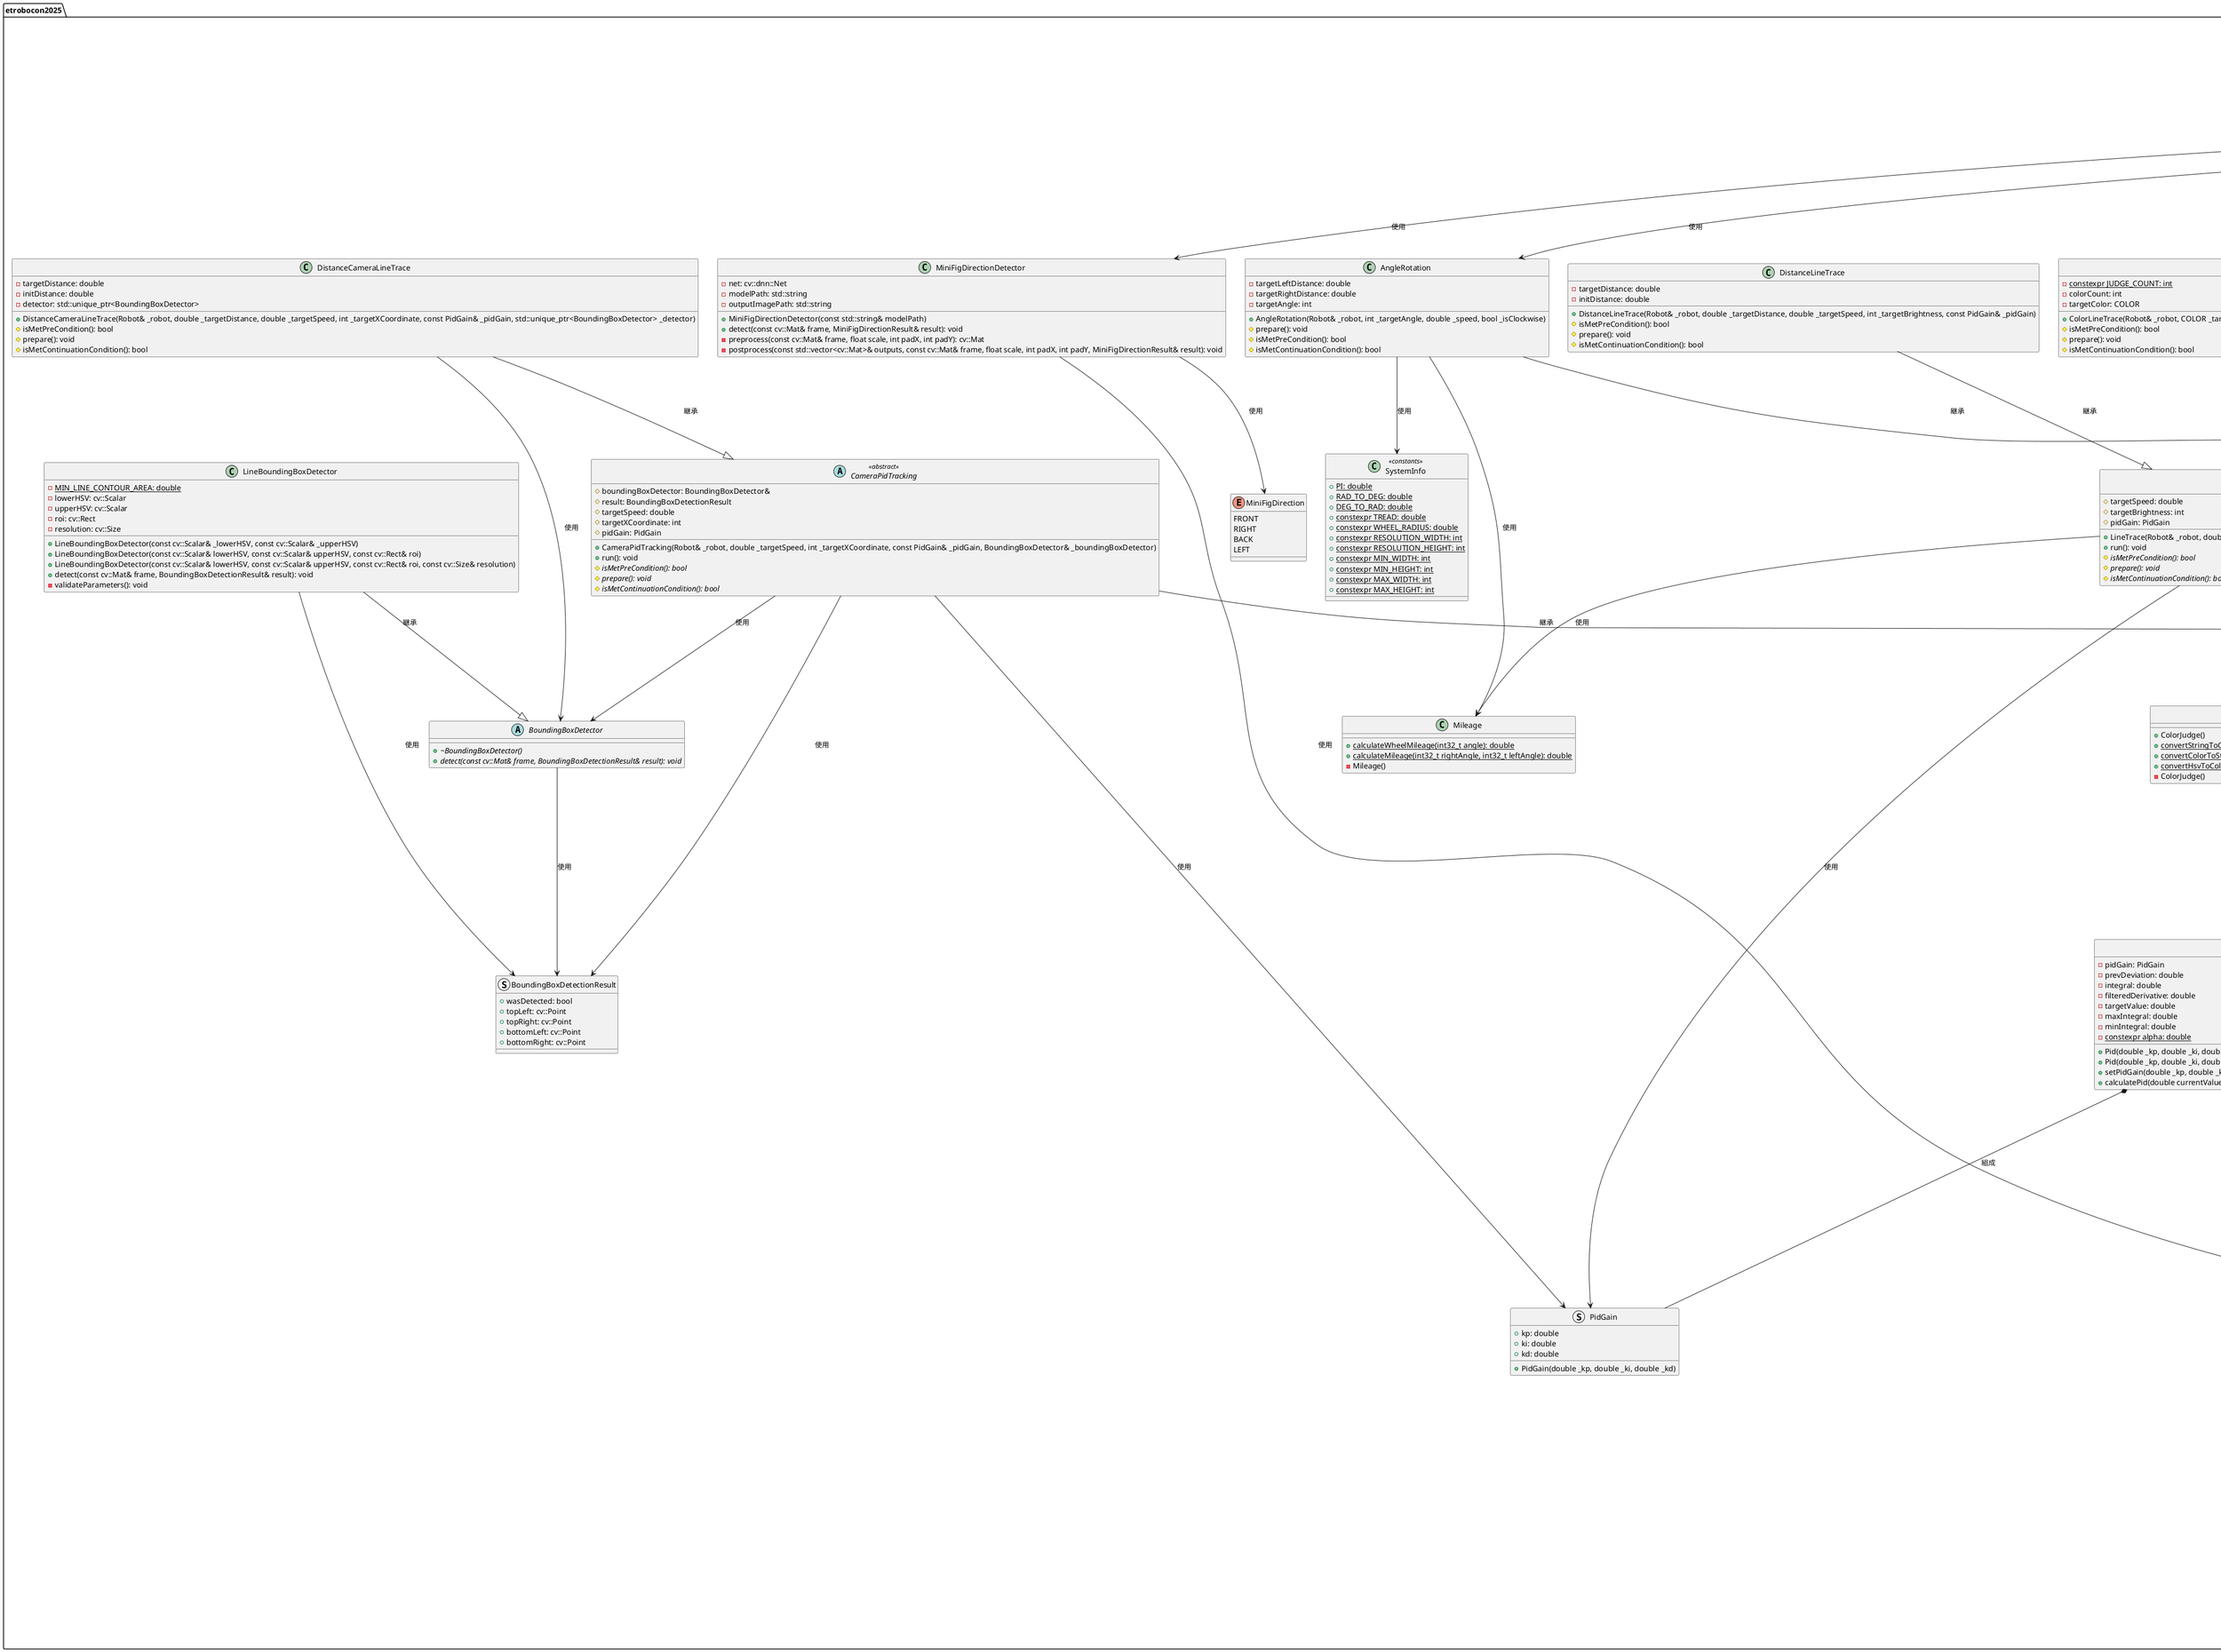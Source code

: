 @startuml
!define ABSTRACT_STYLE <<abstract>>

package "etrobocon2025" {

  ' メインクラス
  class EtRobocon2025 {
    + {static} start(): void
    - {static} robot: Robot
  }

  ' ロボットクラス
  class Robot {
    + Robot()
    + Robot(ICameraCapture& cam)
    + getMotorControllerInstance(): MotorController&
    + getCameraCaptureInstance(): ICameraCapture&
    + getColorSensorInstance(): spikeapi::ColorSensor&
    + getClockInstance(): spikeapi::Clock&
    + getButtonInstance(): spikeapi::Button&
    + getForceSensorInstance(): spikeapi::ForceSensor&
    + getDisplayInstance(): spikeapi::Display&
    + setIsLeftEdge(bool isLeft): void
    + getIsLeftEdge() const: bool
    + getMiniFigDirectionResult(): MiniFigDirectionResult&
    - motorController: MotorController
    - defaultCameraCapture: CameraCapture
    - cameraCapture: ICameraCapture&
    - colorSensor: spikeapi::ColorSensor
    - clock: spikeapi::Clock
    - button: spikeapi::Button
    - forceSensor: spikeapi::ForceSensor
    - display: spikeapi::Display
    - miniFigDirectionResult: MiniFigDirectionResult
    - isLeftEdge: bool
  }

  ' エリアマスタークラス
  class AreaMaster {
    + AreaMaster(Robot& _robot, Area _area, bool _isLeftCourse, int _targetBrightness)
    + run(): void
    - robot: Robot&
    - area: Area
    - isLeftCourse: bool
    - targetBrightness: int
    - {static} const basePath: std::string
    - {static} const areaCommandNames: std::array<std::string, 3>
  }

  ' キャリブレータクラス
  class Calibrator {
    + Calibrator(Robot& _robot)
    + selectAndSetCourse(): void
    + measureAndSetTargetBrightness(): void
    + getAngleCheckFrame(): void
    + waitForStart(): void
    + getIsLeftCourse(): bool
    + getTargetBrightness(): int
    - robot: Robot&
    - isLeftCourse: bool
    - targetBrightness: int
  }

  ' モーションパーサークラス
  class MotionParser {
    + {static} createMotions(Robot& robot, std::string& commandFilePath, int targetBrightness): std::vector<Motion*>
    - MotionParser()
    - {static} convertCommand(const std::string& str): COMMAND
    - {static} convertBool(const std::string& command, const std::string& stringParameter): bool
  }

  ' 列挙型・構造体
  enum Area {
    LineTrace
    DoubleLoop
    SmartCarry
  }

  enum COMMAND {
    AR
    DS
    CS
    DL
    DCL
    CL
    CDL
    EC
    SL
    SS
    MCA
    NONE
  }

  enum COLOR {
    NONE
    BLACK
    WHITE
    BLUE
    GREEN
    YELLOW
    RED
  }

  struct PidGain {
    + kp: double
    + ki: double
    + kd: double
    + PidGain(double _kp, double _ki, double _kd)
  }

  ' モーターコントローラークラス
  class MotorController {
    + {static} constexpr MOTOR_POWER_MAX: int
    + {static} constexpr MOTOR_POWER_MIN: int
    + MotorController()
    + setRightMotorPower(int power): void
    + setLeftMotorPower(int power): void
    + resetRightMotorPower(): void
    + resetLeftMotorPower(): void
    + resetWheelsMotorPower(): void
    + setRightMotorSpeed(double speed): void
    + setLeftMotorSpeed(double speed): void
    + stopWheelsMotor(): void
    + brakeWheelsMotor(): void
    + setArmMotorPower(int power): void
    + resetArmMotorPower(): void
    + stopArmMotor(): void
    + holdArmMotor(): void
    + getRightMotorCount(): int32_t
    + getLeftMotorCount(): int32_t
    + getArmMotorCount(): int32_t
    + getRightMotorPower(): int
    + getLeftMotorPower(): int
    + getArmMotorPower(): int
    + getRightMotorSpeed(): double
    + getLeftMotorSpeed(): double
    - rightWheel: spikeapi::Motor
    - leftWheel: spikeapi::Motor
    - armMotor: spikeapi::Motor
    - limitPowerValue(int inputPower): int
  }

  ' PIDクラス
  class Pid {
    + Pid(double _kp, double _ki, double _kd, double _targetValue, double _maxIntegral, double _minIntegral)
    + Pid(double _kp, double _ki, double _kd, double _targetValue)
    + setPidGain(double _kp, double _ki, double _kd): void
    + calculatePid(double currentValue, double delta): double
    - pidGain: PidGain
    - prevDeviation: double
    - integral: double
    - filteredDerivative: double
    - targetValue: double
    - maxIntegral: double
    - minIntegral: double
    - {static} constexpr alpha: double
  }

  ' 色判定クラス
  class ColorJudge {
    + ColorJudge()
    + {static} convertStringToColor(const std::string& str): COLOR
    + {static} convertColorToString(const COLOR& color): const char*
    + {static} convertHsvToColor(const spikeapi::ColorSensor::HSV& hsv): COLOR
    - ColorJudge()
  }

  ' 走行距離計算クラス
  class Mileage {
    + {static} calculateWheelMileage(int32_t angle): double
    + {static} calculateMileage(int32_t rightAngle, int32_t leftAngle): double
    - Mileage()
  }

  ' 速度計算クラス
  class SpeedCalculator {
    + SpeedCalculator(Robot& _robot, double _targetSpeed)
    + calculateRightMotorPower(): double
    + calculateLeftMotorPower(): double
    - const targetSpeed: double
    - rightPid: Pid
    - leftPid: Pid
    - rightMotorPower: double
    - leftMotorPower: double
    - prevRightTime: double
    - prevLeftTime: double
    - robot: Robot&
    - {static} constexpr RIGHT_K_P: double
    - {static} constexpr RIGHT_K_I: double
    - {static} constexpr RIGHT_K_D: double
    - {static} constexpr LEFT_K_P: double
    - {static} constexpr LEFT_K_I: double
    - {static} constexpr LEFT_K_D: double
  }

  ' カメラキャプチャーインターフェース
  abstract class ICameraCapture {
    + {abstract} ~ICameraCapture()
    + {abstract} findAvailableCameraID(int maxTested): int
    + {abstract} getCameraID(): int
    + {abstract} setCameraID(int id): bool
    + {abstract} openCamera(): bool
    + {abstract} setCapProps(double width, double height): void
    + {abstract} getFrame(cv::Mat& outFrame): bool
  }

  ' カメラキャプチャークラス
  class CameraCapture {
    + CameraCapture()
    + ~CameraCapture()
    + findAvailableCameraID(int maxTested): int
    + getCameraID(): int
    + setCameraID(int id): bool
    + openCamera(): bool
    + setCapProps(double width, double height): void
    + getFrame(cv::Mat& outFrame): bool
    - cap: cv::VideoCapture
    - cameraID: int
  }

  ' 画像処理系
  struct BoundingBoxDetectionResult {
    + wasDetected: bool
    + topLeft: cv::Point
    + topRight: cv::Point
    + bottomLeft: cv::Point
    + bottomRight: cv::Point
  }

  abstract class BoundingBoxDetector {
    + {abstract} ~BoundingBoxDetector()
    + {abstract} detect(const cv::Mat& frame, BoundingBoxDetectionResult& result): void
  }

  class LineBoundingBoxDetector {
    + LineBoundingBoxDetector(const cv::Scalar& _lowerHSV, const cv::Scalar& _upperHSV)
    + LineBoundingBoxDetector(const cv::Scalar& lowerHSV, const cv::Scalar& upperHSV, const cv::Rect& roi)
    + LineBoundingBoxDetector(const cv::Scalar& lowerHSV, const cv::Scalar& upperHSV, const cv::Rect& roi, const cv::Size& resolution)
    + detect(const cv::Mat& frame, BoundingBoxDetectionResult& result): void
    - {static} MIN_LINE_CONTOUR_AREA: double
    - lowerHSV: cv::Scalar
    - upperHSV: cv::Scalar
    - roi: cv::Rect
    - resolution: cv::Size
    - validateParameters(): void
  }

  enum BackgroundDirection {
    FRONT
    BACK
    RIGHT
    LEFT
  }

  struct BackgroundDirectionResult {
    + wasDetected: bool
    + direction: BackgroundDirection
  }

  class BackgroundDirectionDetector {
    + BackgroundDirectionDetector(const std::string& modelPath)
    + detect(const cv::Mat& frame, BackgroundDirectionResult& result): void
    - net: cv::dnn::Net
    - modelPath: std::string
    - outputImagePath: std::string
    - preprocess(const cv::Mat& frame, float scale, int padX, int padY): cv::Mat
    - postprocess(const std::vector<cv::Mat>& outputs, const cv::Mat& frame, float scale, int padX, int padY, BackgroundDirectionResult& result): void
  }

  enum MiniFigDirection {
    FRONT
    RIGHT
    BACK
    LEFT
  }

  struct MiniFigDirectionResult {
    + wasDetected: bool
    + direction: MiniFigDirection
  }

  class MiniFigDirectionDetector {
    + MiniFigDirectionDetector(const std::string& modelPath)
    + detect(const cv::Mat& frame, MiniFigDirectionResult& result): void
    - net: cv::dnn::Net
    - modelPath: std::string
    - outputImagePath: std::string
    - preprocess(const cv::Mat& frame, float scale, int padX, int padY): cv::Mat
    - postprocess(const std::vector<cv::Mat>& outputs, const cv::Mat& frame, float scale, int padX, int padY, MiniFigDirectionResult& result): void
  }

  ' Motionクラス
  abstract class Motion {
    + Motion(Robot& _robot)
    + {abstract} run(): void
    # robot: Robot&
  }

  abstract class LineTrace ABSTRACT_STYLE {
    + LineTrace(Robot& _robot, double _targetSpeed, int _targetBrightness, const PidGain& _pidGain)
    + run(): void
    # {abstract} isMetPreCondition(): bool
    # {abstract} prepare(): void
    # {abstract} isMetContinuationCondition(): bool
    # targetSpeed: double
    # targetBrightness: int
    # pidGain: PidGain
  }

  abstract class Straight ABSTRACT_STYLE {
    + Straight(Robot& _robot, double _speed)
    + run(): void
    # {abstract} isMetPreCondition(): bool
    # {abstract} prepare(): void
    # {abstract} isMetContinuationCondition(): bool
    # targetSpeed: double
  }

  abstract class Rotation ABSTRACT_STYLE {
    + Rotation(Robot& _robot, double _speed, bool _isClockwise)
    + run(): void
    + {abstract} isMetPreCondition(): bool
    + {abstract} prepare(): void
    + {abstract} isMetContinuationCondition(): bool
    # speed: double
    # isClockwise: bool
    # leftSign: int
    # rightSign: int
  }

  ' 色指定ライントレースクラス
  class ColorLineTrace {
    + ColorLineTrace(Robot& _robot, COLOR _targetColor, double _targetSpeed, int _targetBrightness, const PidGain& _gain)
    # isMetPreCondition(): bool
    # prepare(): void
    # isMetContinuationCondition(): bool
    - {static} constexpr JUDGE_COUNT: int
    - colorCount: int
    - targetColor: COLOR
  }

  ' 距離指定ライントレースクラス
  class DistanceLineTrace {
    + DistanceLineTrace(Robot& _robot, double _targetDistance, double _targetSpeed, int _targetBrightness, const PidGain& _pidGain)
    # isMetPreCondition(): bool
    # prepare(): void
    # isMetContinuationCondition(): bool
    - targetDistance: double
    - initDistance: double
  }

  ' 色距離指定ライントレースクラス
  class ColorDistanceLineTrace {
    + ColorDistanceLineTrace(Robot& _robot, COLOR _targetColor, double _targetDistance, double _targetSpeed, int _targetBrightness, const PidGain& _pidGain)
    # isMetPreCondition(): bool
    # prepare(): void
    # isMetContinuationCondition(): bool
    - {static} constexpr JUDGE_COUNT: int
    - colorCount: int
    - targetColor: COLOR
    - targetDistance: double
    - initDistance: double
  }

  ' 距離指定直進クラス
  class DistanceStraight {
    + DistanceStraight(Robot& _robot, double _targetDistance, double _speed)
    # isMetPreCondition(): bool
    # prepare(): void
    # isMetContinuationCondition(): bool
    - targetDistance: double
    - initialDistance: double
  }

  ' 色指定直進クラス
  class ColorStraight {
    + ColorStraight(Robot& _robot, COLOR _targetColor, double _speed)
    # isMetPreCondition(): bool
    # prepare(): void
    # isMetContinuationCondition(): bool
    - colorCount: int
    - targetColor: COLOR
    - {static} constexpr JUDGE_COUNT: int
  }

  ' 角度指定回頭クラス
  class AngleRotation {
    + AngleRotation(Robot& _robot, int _targetAngle, double _speed, bool _isClockwise)
    # prepare(): void
    # isMetPreCondition(): bool
    # isMetContinuationCondition(): bool
    - targetLeftDistance: double
    - targetRightDistance: double
    - targetAngle: int
  }

  ' カメラPID監視クラス
  abstract class CameraPidTracking ABSTRACT_STYLE {
    + CameraPidTracking(Robot& _robot, double _targetSpeed, int _targetXCoordinate, const PidGain& _pidGain, BoundingBoxDetector& _boundingBoxDetector)
    + run(): void
    # {abstract} isMetPreCondition(): bool
    # {abstract} prepare(): void
    # {abstract} isMetContinuationCondition(): bool
    # boundingBoxDetector: BoundingBoxDetector&
    # result: BoundingBoxDetectionResult
    # targetSpeed: double
    # targetXCoordinate: int
    # pidGain: PidGain
  }

  ' 距離指定カメラライントレースクラス
  class DistanceCameraLineTrace {
    + DistanceCameraLineTrace(Robot& _robot, double _targetDistance, double _targetSpeed, int _targetXCoordinate, const PidGain& _pidGain, std::unique_ptr<BoundingBoxDetector> _detector)
    # isMetPreCondition(): bool
    # prepare(): void
    # isMetContinuationCondition(): bool
    - targetDistance: double
    - initDistance: double
    - detector: std::unique_ptr<BoundingBoxDetector>
  }

  ' エッジ変更クラス
  class EdgeChange {
    + EdgeChange(Robot& _robot, bool _isLeftEdge)
    + run(): void
    - isLeftEdge: bool
  }

  ' スリープクラス
  class Sleeping {
    + Sleeping(Robot& _robot, int _milliSec)
    + run(): void
    - milliSec: int
  }

  ' スナップショットクラス
  class Snapshot {
    + Snapshot(Robot& _robot, const std::string& _fileName)
    + run(): void
    - fileName: std::string
    - {static} const path: std::string
  }

  ' ユーティリティ
  class StringOperator {
    + {static} removeEOL(const std::string& str): std::string
    - StringOperator()
  }

  ' システム定数
  class SystemInfo <<constants>> {
    + {static} PI: double
    + {static} RAD_TO_DEG: double
    + {static} DEG_TO_RAD: double
    + {static} constexpr TREAD: double
    + {static} constexpr WHEEL_RADIUS: double
    + {static} constexpr RESOLUTION_WIDTH: int
    + {static} constexpr RESOLUTION_HEIGHT: int
    + {static} constexpr MIN_WIDTH: int
    + {static} constexpr MIN_HEIGHT: int
    + {static} constexpr MAX_WIDTH: int
    + {static} constexpr MAX_HEIGHT: int
  }

  ' 応用動作クラス
  abstract class CompositeMotion ABSTRACT_STYLE {
    + CompositeMotion(Robot& _robot)
    + {abstract} run(): void
  }

  ' ミニフィグカメラアクション
  class MiniFigCameraAction {
    + MiniFigCameraAction(Robot& _robot, bool _isClockwise, int _preTargetAngle, int _postTargetAngle, double _targetRotationSpeed, double _backTargetDistance, double _forwardTargetDistance, double _backSpeed, double _forwardSpeed, int _position)
    + run(): void
    - isClockwise: bool
    - preTargetAngle: int
    - postTargetAngle: int
    - targetRotationSpeed: double
    - backTargetDistance: double
    - forwardTargetDistance: double
    - backSpeed: double
    - forwardSpeed: double
    - position: int
    - {static} constexpr filePath: const char*
    - {static} constexpr uploadFileName: const char*
    - isMetPreCondition(): bool
    - detectDirection(cv::Mat& frame): void
  }

  ' 画像保存クラス
  class FrameSave {
    + {static} save(cv::Mat& frame, const std::string& filePath, const std::string& fileName): void
    - FrameSave()
    - {static} inline imgExtension: std::string
  }

}

' 関係性の定義
EtRobocon2025 --> Robot : 使用
Robot *-- MotorController : 組成
Robot *-- CameraCapture : 組成
Robot *-- ICameraCapture : 関連

AreaMaster --> Robot : 使用
AreaMaster --> MotionParser : 使用
AreaMaster --> Area : 使用

Calibrator --> Robot : 使用

MotionParser --> Motion : 生成
MotionParser --> COMMAND : 使用

Robot --> spikeapi::ColorSensor : 管理
Robot --> spikeapi::Clock : 管理
Robot --> spikeapi::Button : 管理
Robot --> spikeapi::ForceSensor : 管理
Robot --> spikeapi::Display : 管理

MotorController *-- spikeapi::Motor : 組成

Pid *-- PidGain : 組成

SpeedCalculator --> Robot : 使用
SpeedCalculator *-- Pid : 組成

CameraCapture --|> ICameraCapture : 実装

LineBoundingBoxDetector --|> BoundingBoxDetector : 継承
BoundingBoxDetector --> BoundingBoxDetectionResult : 使用
LineBoundingBoxDetector --> BoundingBoxDetectionResult : 使用

BackgroundDirectionDetector --> BackgroundDirectionResult : 使用
BackgroundDirectionDetector --> BackgroundDirection : 使用

MiniFigDirectionDetector --> MiniFigDirectionResult : 使用
MiniFigDirectionDetector --> MiniFigDirection : 使用

Motion --> Robot : 使用
LineTrace --|> Motion : 継承
Straight --|> Motion : 継承
Rotation --|> Motion : 継承

LineTrace --> PidGain : 使用
LineTrace --> ColorJudge : 使用
LineTrace --> Mileage : 使用
LineTrace --> SpeedCalculator : 使用

DistanceLineTrace --|> LineTrace : 継承
ColorLineTrace --|> LineTrace : 継承
ColorLineTrace --> COLOR : 使用

DistanceStraight --|> Straight : 継承
Straight --> SpeedCalculator : 使用

CameraPidTracking --|> Motion : 継承
CameraPidTracking --> BoundingBoxDetector : 使用
CameraPidTracking --> PidGain : 使用
CameraPidTracking --> BoundingBoxDetectionResult : 使用

DistanceCameraLineTrace --|> CameraPidTracking : 継承
DistanceCameraLineTrace --> BoundingBoxDetector : 使用

AngleRotation --|> Rotation : 継承
AngleRotation --> Mileage : 使用
AngleRotation --> SystemInfo : 使用

ColorStraight --|> Straight : 継承
ColorStraight --> COLOR : 使用

ColorDistanceLineTrace --|> LineTrace : 継承
ColorDistanceLineTrace --> COLOR : 使用

EdgeChange --|> Motion : 継承
Sleeping --|> Motion : 継承
Snapshot --|> Motion : 継承
Snapshot --> FrameSave : 使用

MiniFigCameraAction --|> CompositeMotion : 継承
CompositeMotion --|> Motion : 継承
MiniFigCameraAction --> FrameSave : 使用
MiniFigCameraAction --> MiniFigDirectionDetector : 使用
MiniFigCameraAction --> AngleRotation : 使用
MiniFigCameraAction --> DistanceStraight : 使用
Robot --> MiniFigDirectionResult : 管理

@enduml
